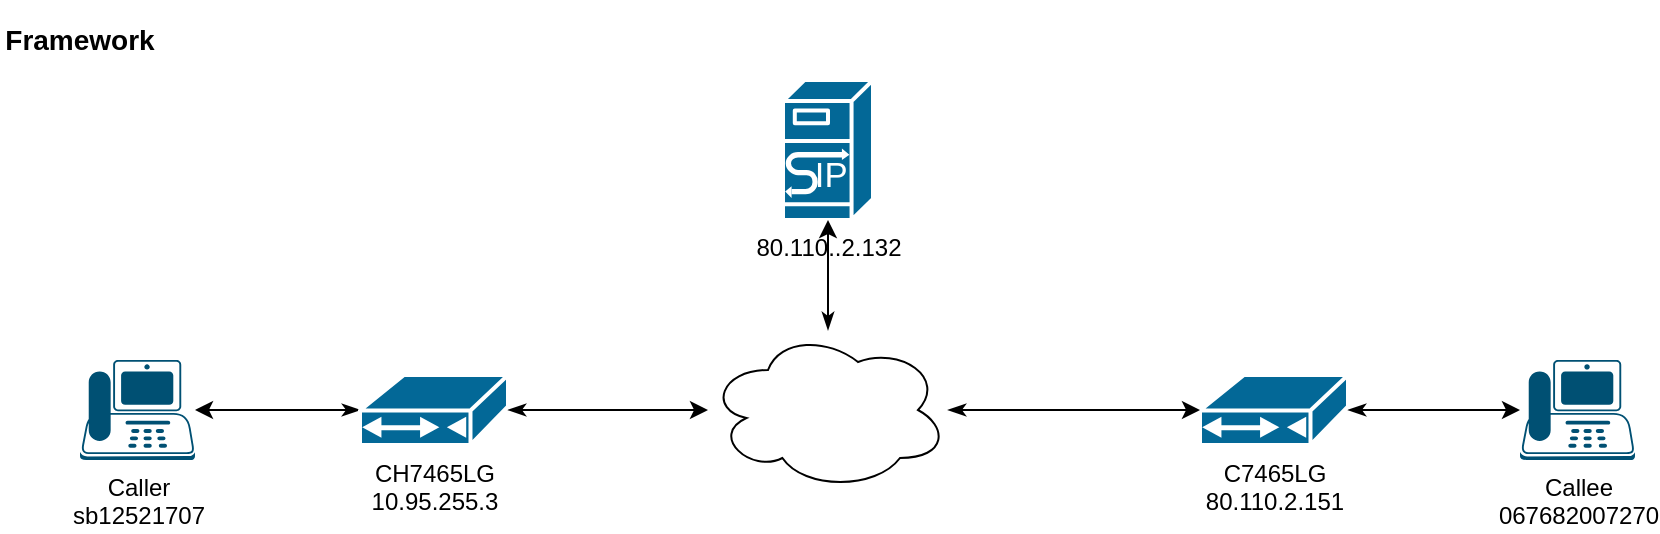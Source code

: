 <mxfile version="13.5.1" type="device"><diagram id="UGiGSusia3yjO67QPK2U" name="CH7465LG-1152"><mxGraphModel dx="1079" dy="508" grid="1" gridSize="10" guides="1" tooltips="1" connect="1" arrows="1" fold="1" page="1" pageScale="1" pageWidth="827" pageHeight="1169" math="0" shadow="0"><root><mxCell id="0"/><mxCell id="1" parent="0"/><mxCell id="4xMsurtRuhq9DPj9Z1OB-8" value="" style="edgeStyle=orthogonalEdgeStyle;rounded=0;orthogonalLoop=1;jettySize=auto;html=1;startArrow=classicThin;startFill=1;" edge="1" parent="1" source="4xMsurtRuhq9DPj9Z1OB-1" target="4xMsurtRuhq9DPj9Z1OB-4"><mxGeometry relative="1" as="geometry"/></mxCell><mxCell id="4xMsurtRuhq9DPj9Z1OB-9" value="" style="edgeStyle=orthogonalEdgeStyle;rounded=0;orthogonalLoop=1;jettySize=auto;html=1;startArrow=classicThin;startFill=1;" edge="1" parent="1" source="4xMsurtRuhq9DPj9Z1OB-1" target="4xMsurtRuhq9DPj9Z1OB-6"><mxGeometry relative="1" as="geometry"/></mxCell><mxCell id="4xMsurtRuhq9DPj9Z1OB-1" value="CH7465LG&lt;br&gt;10.95.255.3" style="shape=mxgraph.cisco.modems_and_phones.cable_modem;html=1;dashed=0;fillColor=#036897;strokeColor=#ffffff;strokeWidth=2;verticalLabelPosition=bottom;verticalAlign=top" vertex="1" parent="1"><mxGeometry x="240" y="247.5" width="74" height="35" as="geometry"/></mxCell><mxCell id="4xMsurtRuhq9DPj9Z1OB-2" value="80.110..2.132" style="shape=mxgraph.cisco.servers.sip_proxy_server;html=1;dashed=0;fillColor=#036897;strokeColor=#ffffff;strokeWidth=2;verticalLabelPosition=bottom;verticalAlign=top" vertex="1" parent="1"><mxGeometry x="451.5" y="100" width="45" height="70" as="geometry"/></mxCell><mxCell id="4xMsurtRuhq9DPj9Z1OB-12" value="" style="edgeStyle=orthogonalEdgeStyle;rounded=0;orthogonalLoop=1;jettySize=auto;html=1;startArrow=classicThin;startFill=1;" edge="1" parent="1" source="4xMsurtRuhq9DPj9Z1OB-3" target="4xMsurtRuhq9DPj9Z1OB-5"><mxGeometry relative="1" as="geometry"/></mxCell><mxCell id="4xMsurtRuhq9DPj9Z1OB-3" value="C7465LG&lt;br&gt;80.110.2.151" style="shape=mxgraph.cisco.modems_and_phones.cable_modem;html=1;dashed=0;fillColor=#036897;strokeColor=#ffffff;strokeWidth=2;verticalLabelPosition=bottom;verticalAlign=top" vertex="1" parent="1"><mxGeometry x="660" y="247.5" width="74" height="35" as="geometry"/></mxCell><mxCell id="4xMsurtRuhq9DPj9Z1OB-4" value="Caller&lt;br&gt;sb12521707" style="points=[[0.59,0,0],[0.87,0.015,0],[0.88,0.3,0],[0.99,0.99,0],[0.5,1,0],[0.01,0.99,0],[0.075,0.5,0],[0.17,0.115,0]];verticalLabelPosition=bottom;html=1;verticalAlign=top;aspect=fixed;align=center;pointerEvents=1;shape=mxgraph.cisco19.ip_phone;fillColor=#005073;strokeColor=none;" vertex="1" parent="1"><mxGeometry x="100" y="240" width="57.5" height="50" as="geometry"/></mxCell><mxCell id="4xMsurtRuhq9DPj9Z1OB-5" value="Callee&lt;br&gt;067682007270" style="points=[[0.59,0,0],[0.87,0.015,0],[0.88,0.3,0],[0.99,0.99,0],[0.5,1,0],[0.01,0.99,0],[0.075,0.5,0],[0.17,0.115,0]];verticalLabelPosition=bottom;html=1;verticalAlign=top;aspect=fixed;align=center;pointerEvents=1;shape=mxgraph.cisco19.ip_phone;fillColor=#005073;strokeColor=none;" vertex="1" parent="1"><mxGeometry x="820" y="240" width="57.5" height="50" as="geometry"/></mxCell><mxCell id="4xMsurtRuhq9DPj9Z1OB-10" value="" style="edgeStyle=orthogonalEdgeStyle;rounded=0;orthogonalLoop=1;jettySize=auto;html=1;startArrow=classicThin;startFill=1;" edge="1" parent="1" source="4xMsurtRuhq9DPj9Z1OB-6" target="4xMsurtRuhq9DPj9Z1OB-2"><mxGeometry relative="1" as="geometry"/></mxCell><mxCell id="4xMsurtRuhq9DPj9Z1OB-11" value="" style="edgeStyle=orthogonalEdgeStyle;rounded=0;orthogonalLoop=1;jettySize=auto;html=1;startArrow=classicThin;startFill=1;" edge="1" parent="1" source="4xMsurtRuhq9DPj9Z1OB-6" target="4xMsurtRuhq9DPj9Z1OB-3"><mxGeometry relative="1" as="geometry"/></mxCell><mxCell id="4xMsurtRuhq9DPj9Z1OB-6" value="" style="ellipse;shape=cloud;whiteSpace=wrap;html=1;" vertex="1" parent="1"><mxGeometry x="414" y="225" width="120" height="80" as="geometry"/></mxCell><mxCell id="4xMsurtRuhq9DPj9Z1OB-13" value="Framework" style="text;html=1;strokeColor=none;fillColor=none;align=center;verticalAlign=middle;whiteSpace=wrap;rounded=0;fontStyle=1;fontSize=14;" vertex="1" parent="1"><mxGeometry x="60" y="60" width="80" height="40" as="geometry"/></mxCell></root></mxGraphModel></diagram></mxfile>